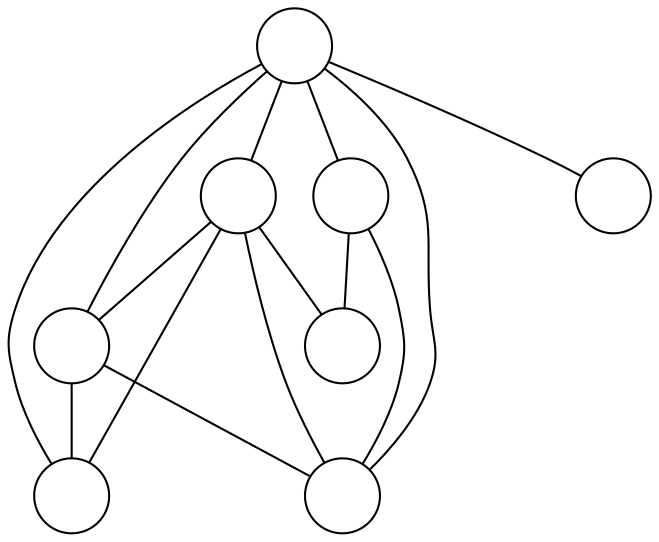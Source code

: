 graph G {
  node[label="", shape=circle]
  0;
  1;
  2;
  3;
  4;
  5;
  6;
  7;
  4 -- 0;
  4 -- 1;
  5 -- 0;
  5 -- 2;
  6 -- 0;
  6 -- 1;
  6 -- 2;
  6 -- 4;
  7 -- 0;
  7 -- 1;
  7 -- 3;
  7 -- 4;
  7 -- 5;
  7 -- 6;
}
